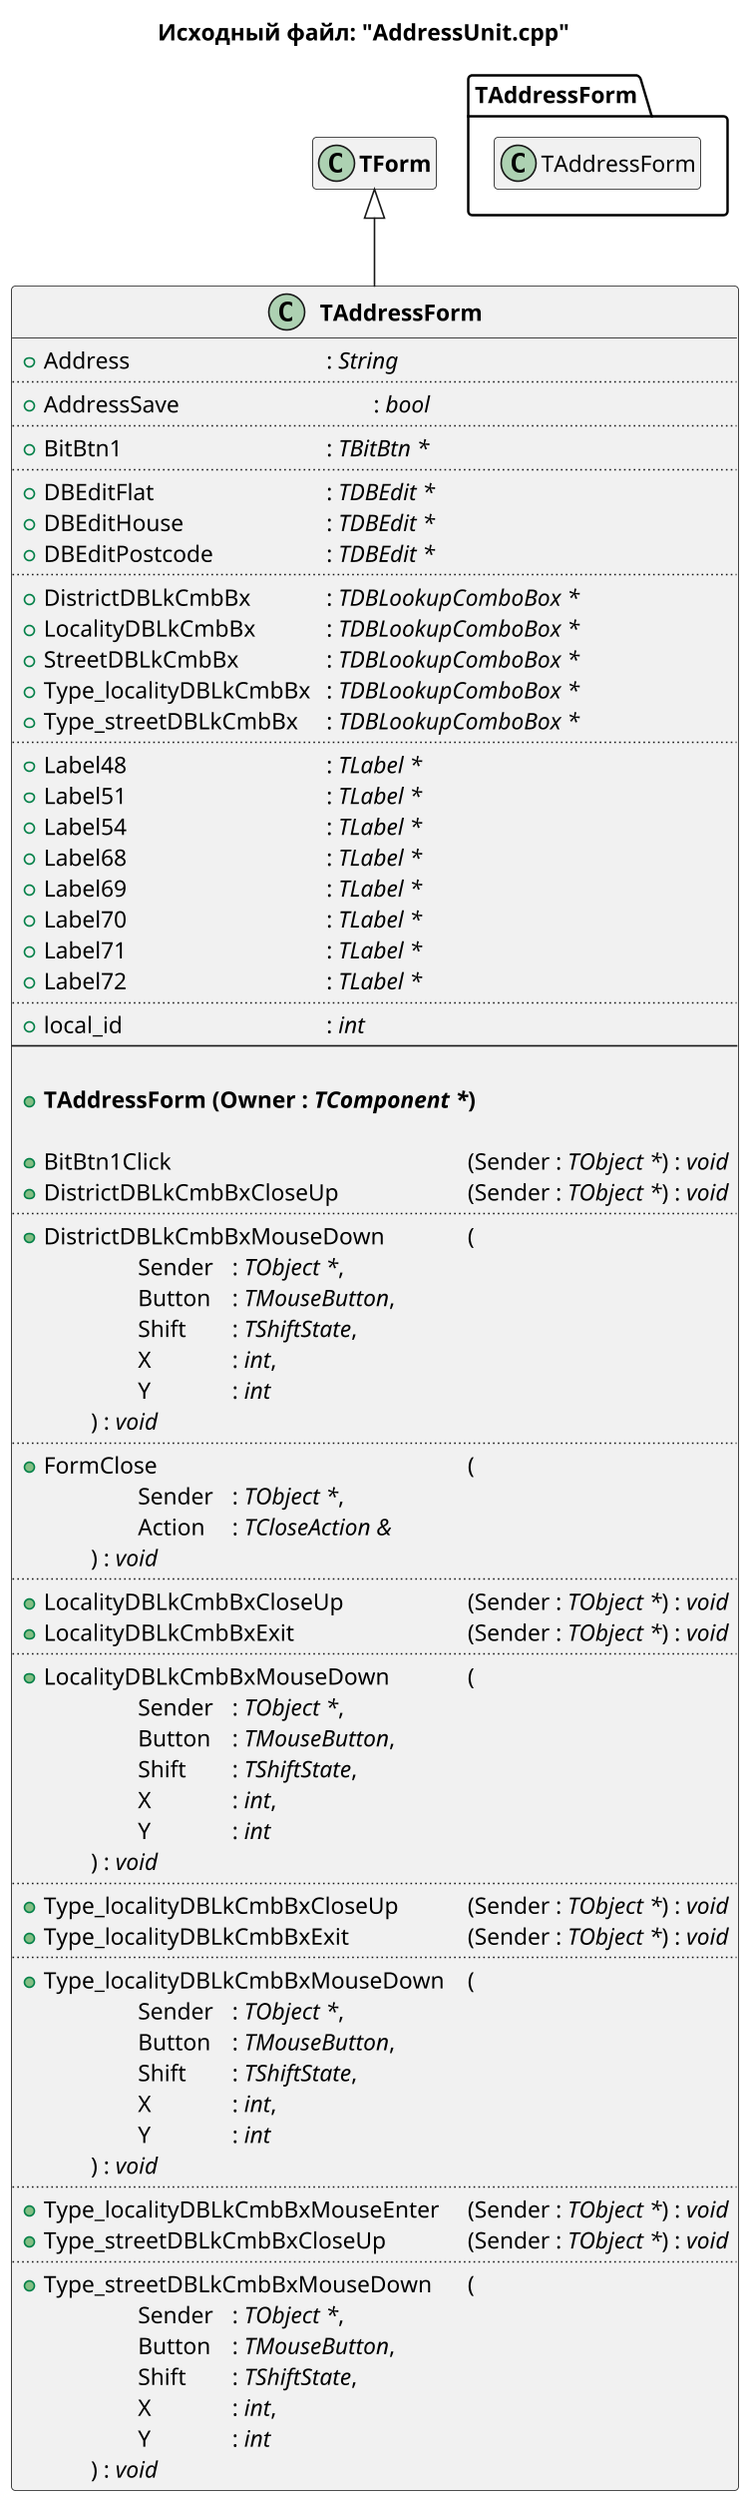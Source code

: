 @startuml AddressUnit.cpp

title Исходный файл: "AddressUnit.cpp"

scale 750 width
' left to right direction

"<b>TAddressForm</b>" -up-|> "<b>TForm</b>"

hide "<b>TForm</b>" members

class "<b>TAddressForm</b>"
{
    + Address \t\t\t\t\t: <i>String</i>
    ..
    + AddressSave \t\t\t\t: <i>bool</i>
    ..
    + BitBtn1 \t\t\t\t\t: <i>TBitBtn *</i>
    ..
    + DBEditFlat \t\t\t\t: <i>TDBEdit *</i>
    + DBEditHouse \t\t\t: <i>TDBEdit *</i>
    + DBEditPostcode \t\t\t: <i>TDBEdit *</i>
    ..
    + DistrictDBLkCmbBx \t\t: <i>TDBLookupComboBox *</i>
    + LocalityDBLkCmbBx \t\t: <i>TDBLookupComboBox *</i>
    + StreetDBLkCmbBx \t\t: <i>TDBLookupComboBox *</i>
    + Type_localityDBLkCmbBx \t: <i>TDBLookupComboBox *</i>
    + Type_streetDBLkCmbBx \t: <i>TDBLookupComboBox *</i>
    ..
    + Label48 \t\t\t\t\t: <i>TLabel *</i>
    + Label51 \t\t\t\t\t: <i>TLabel *</i>
    + Label54 \t\t\t\t\t: <i>TLabel *</i>
    + Label68 \t\t\t\t\t: <i>TLabel *</i>
    + Label69 \t\t\t\t\t: <i>TLabel *</i>
    + Label70 \t\t\t\t\t: <i>TLabel *</i>
    + Label71 \t\t\t\t\t: <i>TLabel *</i>
    + Label72 \t\t\t\t\t: <i>TLabel *</i>
    ..
    + local_id \t\t\t\t\t: <i>int</i>
    --
    
    + <b>TAddressForm (Owner : <i>TComponent *</i>)</b>

    + BitBtn1Click \t\t\t\t\t\t\t(Sender : <i>TObject *</i>) : <i>void</i>
    + DistrictDBLkCmbBxCloseUp \t\t\t(Sender : <i>TObject *</i>) : <i>void</i>
    ..
    + DistrictDBLkCmbBxMouseDown \t\t(
            \t\tSender \t: <i>TObject *</i>,
            \t\tButton \t: <i>TMouseButton</i>,
            \t\tShift \t: <i>TShiftState</i>,
            \t\tX \t\t: <i>int</i>,
            \t\tY \t\t: <i>int</i>
        \t) : <i>void</i>
    ..
    + FormClose \t\t\t\t\t\t\t(
            \t\tSender \t: <i>TObject *</i>,
            \t\tAction \t: <i>TCloseAction &</i>
        \t) : <i>void</i>
    ..
    + LocalityDBLkCmbBxCloseUp \t\t\t(Sender : <i>TObject *</i>) : <i>void</i>
    + LocalityDBLkCmbBxExit \t\t\t\t(Sender : <i>TObject *</i>) : <i>void</i>
    ..
    + LocalityDBLkCmbBxMouseDown \t\t(
            \t\tSender \t: <i>TObject *</i>,
            \t\tButton \t: <i>TMouseButton</i>,
            \t\tShift \t: <i>TShiftState</i>,
            \t\tX \t\t: <i>int</i>,
            \t\tY \t\t: <i>int</i>
        \t) : <i>void</i>
    ..
    + Type_localityDBLkCmbBxCloseUp \t\t(Sender : <i>TObject *</i>) : <i>void</i>
    + Type_localityDBLkCmbBxExit \t\t\t(Sender : <i>TObject *</i>) : <i>void</i>
    ..
    + Type_localityDBLkCmbBxMouseDown \t(
            \t\tSender \t: <i>TObject *</i>,
            \t\tButton \t: <i>TMouseButton</i>,
            \t\tShift \t: <i>TShiftState</i>,
            \t\tX \t\t: <i>int</i>,
            \t\tY \t\t: <i>int</i>
        \t) : <i>void</i>
    ..
    + Type_localityDBLkCmbBxMouseEnter \t(Sender : <i>TObject *</i>) : <i>void</i>
    + Type_streetDBLkCmbBxCloseUp \t\t(Sender : <i>TObject *</i>) : <i>void</i>
    ..
    + Type_streetDBLkCmbBxMouseDown \t(
            \t\tSender \t: <i>TObject *</i>,
            \t\tButton \t: <i>TMouseButton</i>,
            \t\tShift \t: <i>TShiftState</i>,
            \t\tX \t\t: <i>int</i>,
            \t\tY \t\t: <i>int</i>
        \t) : <i>void</i>
}


package TAddressForm <<Folder>>
{
    class TAddressForm
    hide  TAddressForm members
}

@enduml